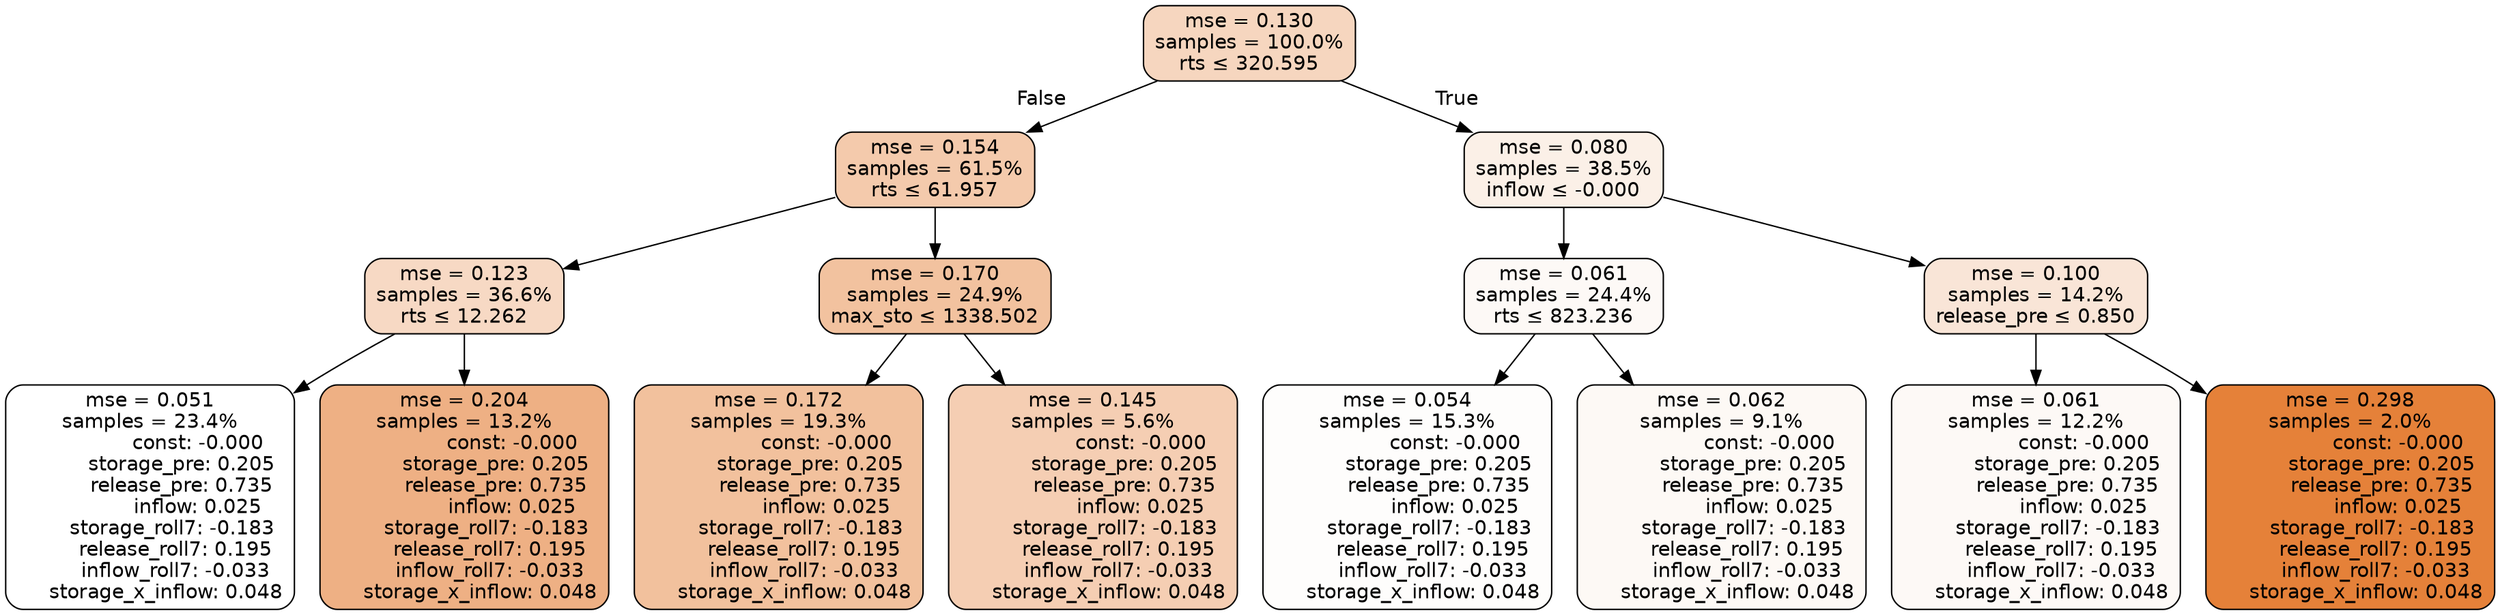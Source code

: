 digraph tree {
node [shape=rectangle, style="filled, rounded", color="black", fontname=helvetica] ;
edge [fontname=helvetica] ;
	"0" [label="mse = 0.130
samples = 100.0%
rts &le; 320.595", fillcolor="#f6d6bf"]
	"1" [label="mse = 0.154
samples = 61.5%
rts &le; 61.957", fillcolor="#f4caac"]
	"2" [label="mse = 0.123
samples = 36.6%
rts &le; 12.262", fillcolor="#f7d9c4"]
	"3" [label="mse = 0.051
samples = 23.4%
               const: -0.000
          storage_pre: 0.205
          release_pre: 0.735
               inflow: 0.025
       storage_roll7: -0.183
        release_roll7: 0.195
        inflow_roll7: -0.033
     storage_x_inflow: 0.048", fillcolor="#ffffff"]
	"4" [label="mse = 0.204
samples = 13.2%
               const: -0.000
          storage_pre: 0.205
          release_pre: 0.735
               inflow: 0.025
       storage_roll7: -0.183
        release_roll7: 0.195
        inflow_roll7: -0.033
     storage_x_inflow: 0.048", fillcolor="#eeb084"]
	"5" [label="mse = 0.170
samples = 24.9%
max_sto &le; 1338.502", fillcolor="#f2c29f"]
	"6" [label="mse = 0.172
samples = 19.3%
               const: -0.000
          storage_pre: 0.205
          release_pre: 0.735
               inflow: 0.025
       storage_roll7: -0.183
        release_roll7: 0.195
        inflow_roll7: -0.033
     storage_x_inflow: 0.048", fillcolor="#f2c19d"]
	"7" [label="mse = 0.145
samples = 5.6%
               const: -0.000
          storage_pre: 0.205
          release_pre: 0.735
               inflow: 0.025
       storage_roll7: -0.183
        release_roll7: 0.195
        inflow_roll7: -0.033
     storage_x_inflow: 0.048", fillcolor="#f5ceb3"]
	"8" [label="mse = 0.080
samples = 38.5%
inflow &le; -0.000", fillcolor="#fbf0e7"]
	"9" [label="mse = 0.061
samples = 24.4%
rts &le; 823.236", fillcolor="#fdf9f6"]
	"10" [label="mse = 0.054
samples = 15.3%
               const: -0.000
          storage_pre: 0.205
          release_pre: 0.735
               inflow: 0.025
       storage_roll7: -0.183
        release_roll7: 0.195
        inflow_roll7: -0.033
     storage_x_inflow: 0.048", fillcolor="#fefdfc"]
	"11" [label="mse = 0.062
samples = 9.1%
               const: -0.000
          storage_pre: 0.205
          release_pre: 0.735
               inflow: 0.025
       storage_roll7: -0.183
        release_roll7: 0.195
        inflow_roll7: -0.033
     storage_x_inflow: 0.048", fillcolor="#fdf9f5"]
	"12" [label="mse = 0.100
samples = 14.2%
release_pre &le; 0.850", fillcolor="#f9e5d7"]
	"13" [label="mse = 0.061
samples = 12.2%
               const: -0.000
          storage_pre: 0.205
          release_pre: 0.735
               inflow: 0.025
       storage_roll7: -0.183
        release_roll7: 0.195
        inflow_roll7: -0.033
     storage_x_inflow: 0.048", fillcolor="#fdf9f6"]
	"14" [label="mse = 0.298
samples = 2.0%
               const: -0.000
          storage_pre: 0.205
          release_pre: 0.735
               inflow: 0.025
       storage_roll7: -0.183
        release_roll7: 0.195
        inflow_roll7: -0.033
     storage_x_inflow: 0.048", fillcolor="#e58139"]

	"0" -> "1" [labeldistance=2.5, labelangle=45, headlabel="False"]
	"1" -> "2"
	"2" -> "3"
	"2" -> "4"
	"1" -> "5"
	"5" -> "6"
	"5" -> "7"
	"0" -> "8" [labeldistance=2.5, labelangle=-45, headlabel="True"]
	"8" -> "9"
	"9" -> "10"
	"9" -> "11"
	"8" -> "12"
	"12" -> "13"
	"12" -> "14"
}